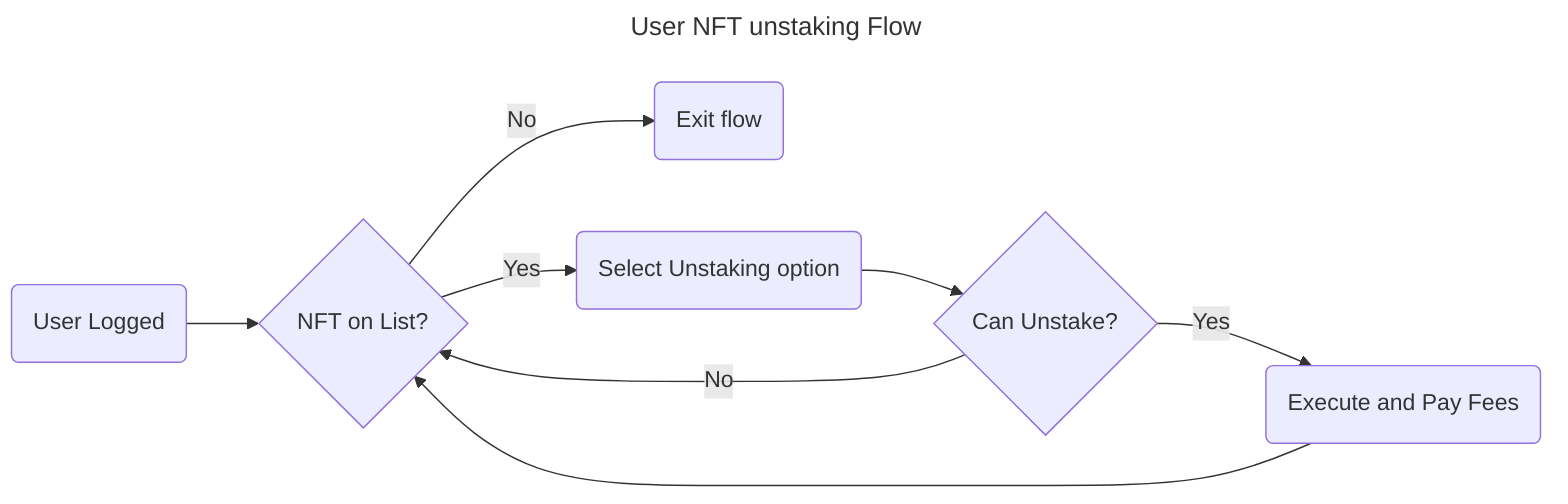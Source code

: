 ---
title: User NFT unstaking Flow
---
flowchart LR
    A(User Logged) --> B{NFT on List?}
    B --> |No| X(Exit flow)
    B --> |Yes| C(Select Unstaking option)
    C --> D{Can Unstake?}
    D --> |Yes| E(Execute and Pay Fees)
    E --> B
    D --> |No| B